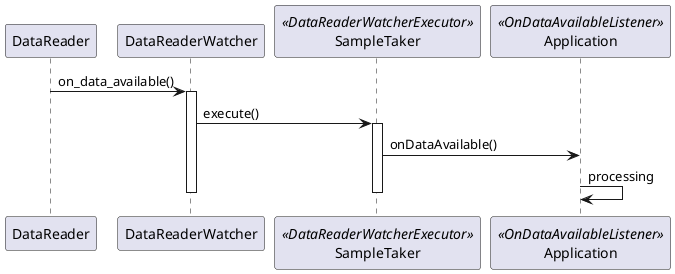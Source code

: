 @startuml

participant DataReader
participant DataReaderWatcher
participant SampleTaker <<DataReaderWatcherExecutor>>
participant Application <<OnDataAvailableListener>>

DataReader -> DataReaderWatcher : on_data_available()
activate DataReaderWatcher

DataReaderWatcher -> SampleTaker : execute()
activate SampleTaker

SampleTaker -> Application : onDataAvailable()
Application -> Application : processing

deactivate SampleTaker
deactivate DataReaderWatcher

@enduml

